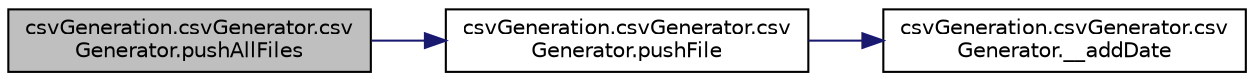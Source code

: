 digraph "csvGeneration.csvGenerator.csvGenerator.pushAllFiles"
{
  edge [fontname="Helvetica",fontsize="10",labelfontname="Helvetica",labelfontsize="10"];
  node [fontname="Helvetica",fontsize="10",shape=record];
  rankdir="LR";
  Node1 [label="csvGeneration.csvGenerator.csv\lGenerator.pushAllFiles",height=0.2,width=0.4,color="black", fillcolor="grey75", style="filled", fontcolor="black"];
  Node1 -> Node2 [color="midnightblue",fontsize="10",style="solid",fontname="Helvetica"];
  Node2 [label="csvGeneration.csvGenerator.csv\lGenerator.pushFile",height=0.2,width=0.4,color="black", fillcolor="white", style="filled",URL="$classcsv_generation_1_1csv_generator_1_1csv_generator.html#aaa28cf485f3955cd4bad32ef6ea7b210"];
  Node2 -> Node3 [color="midnightblue",fontsize="10",style="solid",fontname="Helvetica"];
  Node3 [label="csvGeneration.csvGenerator.csv\lGenerator.__addDate",height=0.2,width=0.4,color="black", fillcolor="white", style="filled",URL="$classcsv_generation_1_1csv_generator_1_1csv_generator.html#ae31a6baf0ecb6e05a33a2434b9b37371"];
}
